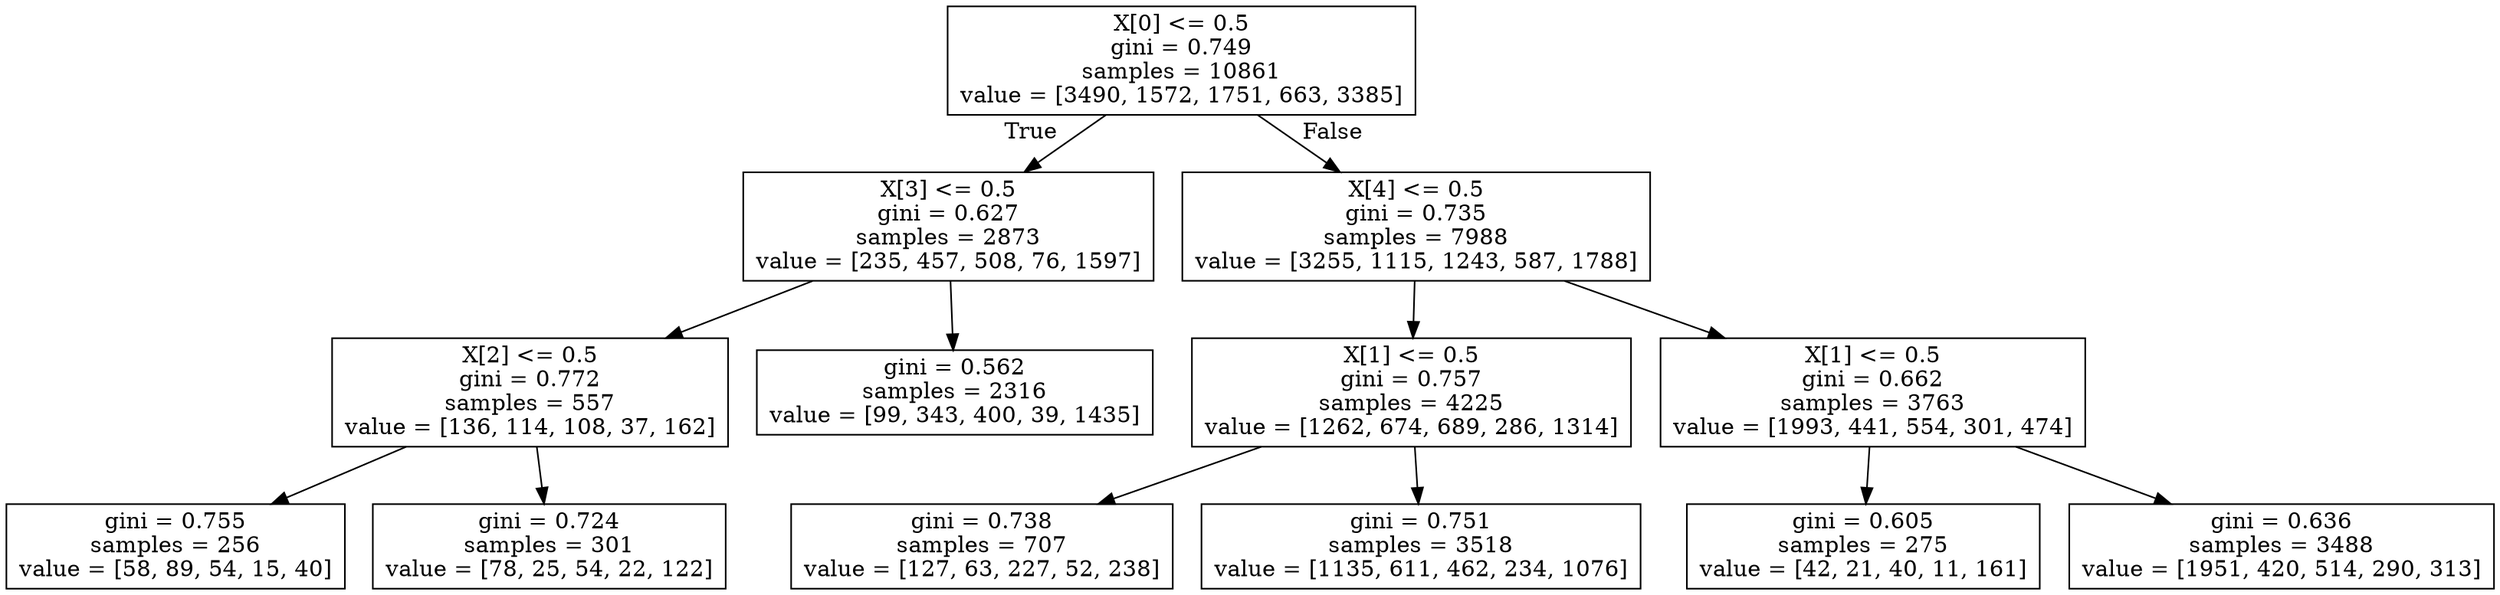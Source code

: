digraph Tree {
node [shape=box] ;
0 [label="X[0] <= 0.5\ngini = 0.749\nsamples = 10861\nvalue = [3490, 1572, 1751, 663, 3385]"] ;
1 [label="X[3] <= 0.5\ngini = 0.627\nsamples = 2873\nvalue = [235, 457, 508, 76, 1597]"] ;
0 -> 1 [labeldistance=2.5, labelangle=45, headlabel="True"] ;
2 [label="X[2] <= 0.5\ngini = 0.772\nsamples = 557\nvalue = [136, 114, 108, 37, 162]"] ;
1 -> 2 ;
3 [label="gini = 0.755\nsamples = 256\nvalue = [58, 89, 54, 15, 40]"] ;
2 -> 3 ;
4 [label="gini = 0.724\nsamples = 301\nvalue = [78, 25, 54, 22, 122]"] ;
2 -> 4 ;
5 [label="gini = 0.562\nsamples = 2316\nvalue = [99, 343, 400, 39, 1435]"] ;
1 -> 5 ;
6 [label="X[4] <= 0.5\ngini = 0.735\nsamples = 7988\nvalue = [3255, 1115, 1243, 587, 1788]"] ;
0 -> 6 [labeldistance=2.5, labelangle=-45, headlabel="False"] ;
7 [label="X[1] <= 0.5\ngini = 0.757\nsamples = 4225\nvalue = [1262, 674, 689, 286, 1314]"] ;
6 -> 7 ;
8 [label="gini = 0.738\nsamples = 707\nvalue = [127, 63, 227, 52, 238]"] ;
7 -> 8 ;
9 [label="gini = 0.751\nsamples = 3518\nvalue = [1135, 611, 462, 234, 1076]"] ;
7 -> 9 ;
10 [label="X[1] <= 0.5\ngini = 0.662\nsamples = 3763\nvalue = [1993, 441, 554, 301, 474]"] ;
6 -> 10 ;
11 [label="gini = 0.605\nsamples = 275\nvalue = [42, 21, 40, 11, 161]"] ;
10 -> 11 ;
12 [label="gini = 0.636\nsamples = 3488\nvalue = [1951, 420, 514, 290, 313]"] ;
10 -> 12 ;
}